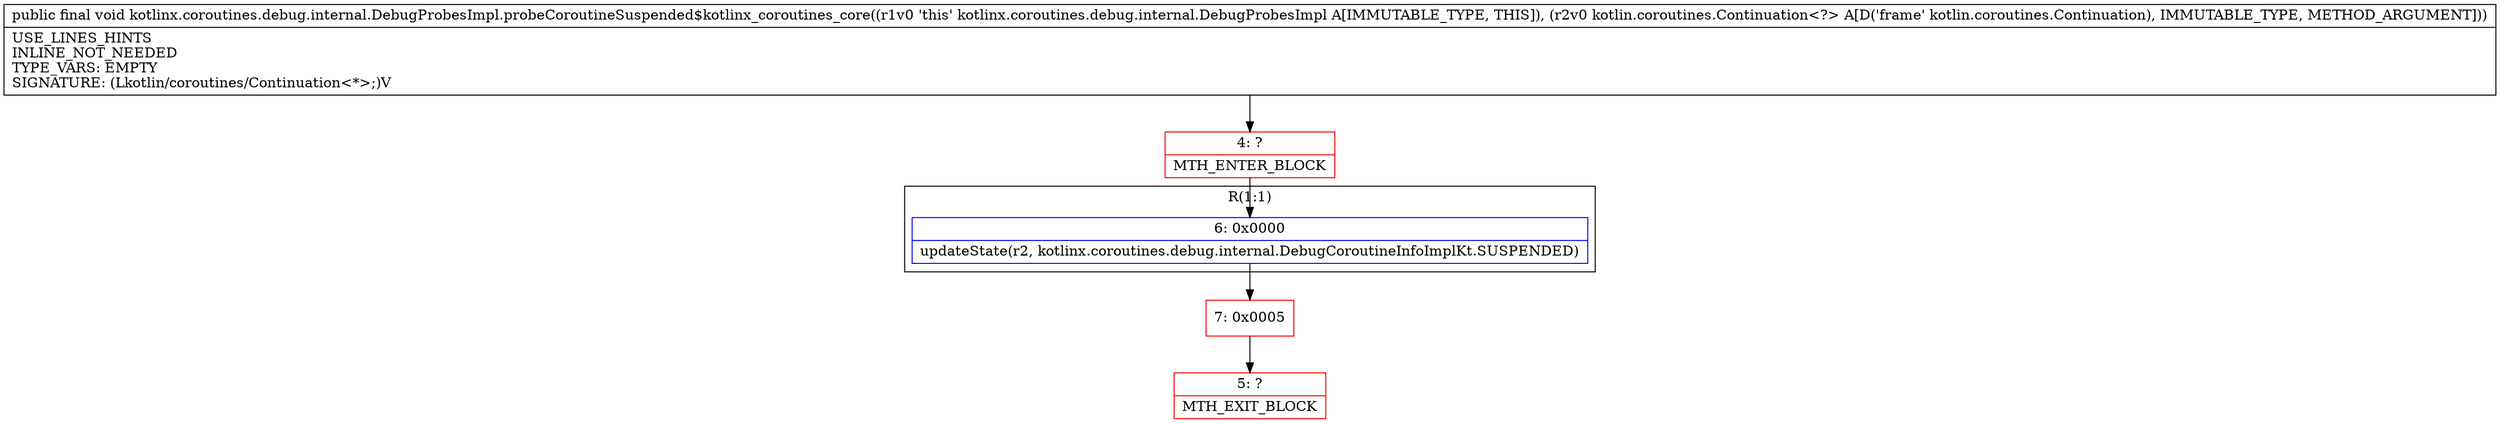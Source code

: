 digraph "CFG forkotlinx.coroutines.debug.internal.DebugProbesImpl.probeCoroutineSuspended$kotlinx_coroutines_core(Lkotlin\/coroutines\/Continuation;)V" {
subgraph cluster_Region_1486809562 {
label = "R(1:1)";
node [shape=record,color=blue];
Node_6 [shape=record,label="{6\:\ 0x0000|updateState(r2, kotlinx.coroutines.debug.internal.DebugCoroutineInfoImplKt.SUSPENDED)\l}"];
}
Node_4 [shape=record,color=red,label="{4\:\ ?|MTH_ENTER_BLOCK\l}"];
Node_7 [shape=record,color=red,label="{7\:\ 0x0005}"];
Node_5 [shape=record,color=red,label="{5\:\ ?|MTH_EXIT_BLOCK\l}"];
MethodNode[shape=record,label="{public final void kotlinx.coroutines.debug.internal.DebugProbesImpl.probeCoroutineSuspended$kotlinx_coroutines_core((r1v0 'this' kotlinx.coroutines.debug.internal.DebugProbesImpl A[IMMUTABLE_TYPE, THIS]), (r2v0 kotlin.coroutines.Continuation\<?\> A[D('frame' kotlin.coroutines.Continuation), IMMUTABLE_TYPE, METHOD_ARGUMENT]))  | USE_LINES_HINTS\lINLINE_NOT_NEEDED\lTYPE_VARS: EMPTY\lSIGNATURE: (Lkotlin\/coroutines\/Continuation\<*\>;)V\l}"];
MethodNode -> Node_4;Node_6 -> Node_7;
Node_4 -> Node_6;
Node_7 -> Node_5;
}

